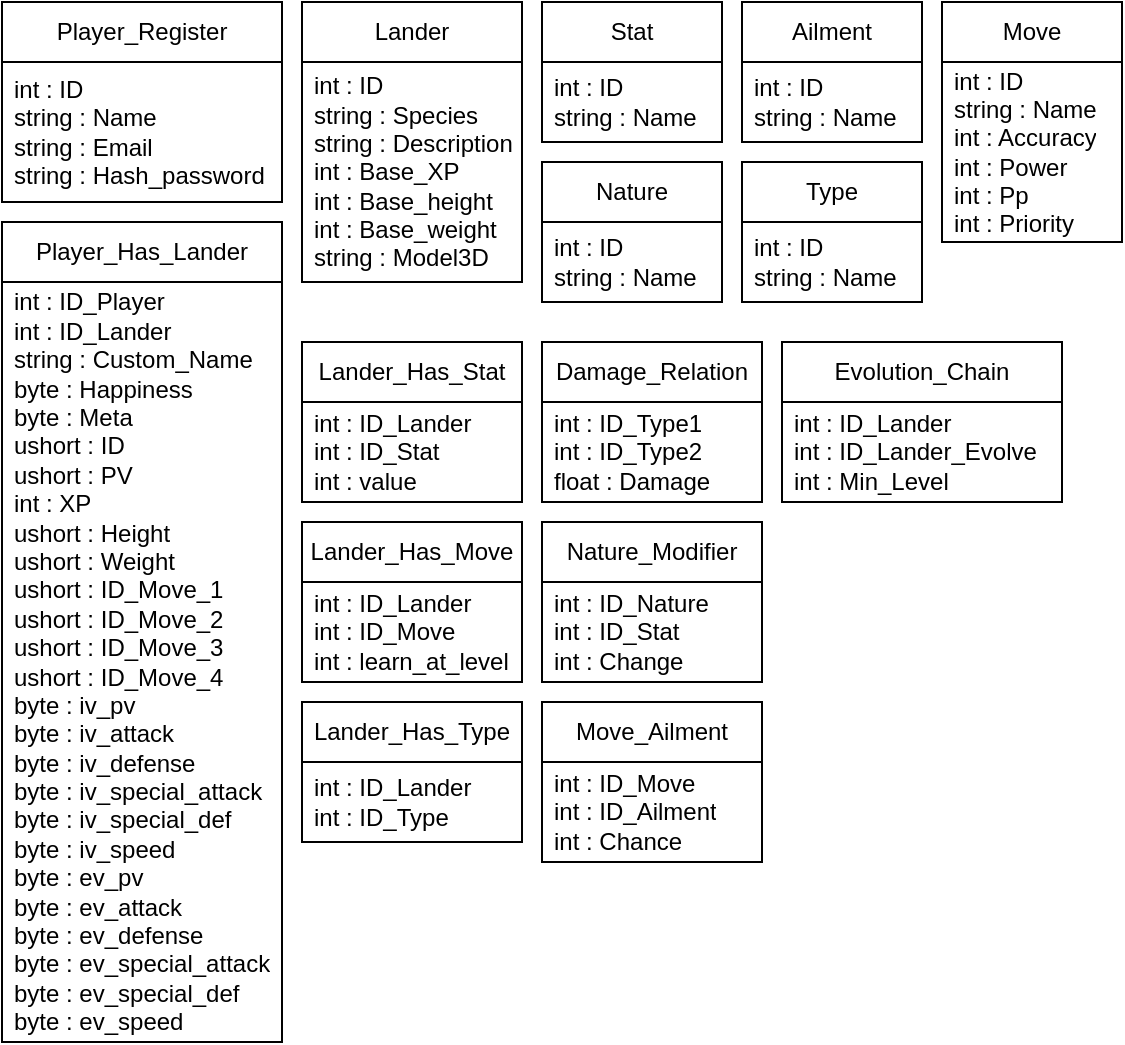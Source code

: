 <mxfile version="22.1.16" type="device">
  <diagram name="Page-1" id="2wWBfLIUEvXcu9fe9H7y">
    <mxGraphModel dx="988" dy="170" grid="0" gridSize="10" guides="1" tooltips="1" connect="1" arrows="1" fold="1" page="0" pageScale="1" pageWidth="827" pageHeight="1169" math="0" shadow="0">
      <root>
        <mxCell id="0" />
        <mxCell id="1" parent="0" />
        <mxCell id="BkXP8FvIKMbAHmp7Yb6F-6" value="Player_Register" style="swimlane;fontStyle=0;childLayout=stackLayout;horizontal=1;startSize=30;horizontalStack=0;resizeParent=1;resizeParentMax=0;resizeLast=0;collapsible=1;marginBottom=0;whiteSpace=wrap;html=1;" vertex="1" parent="1">
          <mxGeometry x="320" y="430" width="140" height="100" as="geometry" />
        </mxCell>
        <mxCell id="BkXP8FvIKMbAHmp7Yb6F-7" value="int : ID&lt;br&gt;string : Name&lt;br&gt;string : Email&lt;br&gt;string : Hash_password" style="text;strokeColor=none;fillColor=none;align=left;verticalAlign=middle;spacingLeft=4;spacingRight=4;overflow=hidden;points=[[0,0.5],[1,0.5]];portConstraint=eastwest;rotatable=0;whiteSpace=wrap;html=1;" vertex="1" parent="BkXP8FvIKMbAHmp7Yb6F-6">
          <mxGeometry y="30" width="140" height="70" as="geometry" />
        </mxCell>
        <mxCell id="BkXP8FvIKMbAHmp7Yb6F-10" value="Lander" style="swimlane;fontStyle=0;childLayout=stackLayout;horizontal=1;startSize=30;horizontalStack=0;resizeParent=1;resizeParentMax=0;resizeLast=0;collapsible=1;marginBottom=0;whiteSpace=wrap;html=1;" vertex="1" parent="1">
          <mxGeometry x="470" y="430" width="110" height="140" as="geometry" />
        </mxCell>
        <mxCell id="BkXP8FvIKMbAHmp7Yb6F-11" value="int : ID&lt;br&gt;string : Species&lt;br&gt;string : Description&lt;br&gt;int : Base_XP&lt;br&gt;int : Base_height&lt;br&gt;int : Base_weight&lt;br&gt;string : Model3D" style="text;strokeColor=none;fillColor=none;align=left;verticalAlign=middle;spacingLeft=4;spacingRight=4;overflow=hidden;points=[[0,0.5],[1,0.5]];portConstraint=eastwest;rotatable=0;whiteSpace=wrap;html=1;" vertex="1" parent="BkXP8FvIKMbAHmp7Yb6F-10">
          <mxGeometry y="30" width="110" height="110" as="geometry" />
        </mxCell>
        <mxCell id="BkXP8FvIKMbAHmp7Yb6F-12" value="Stat" style="swimlane;fontStyle=0;childLayout=stackLayout;horizontal=1;startSize=30;horizontalStack=0;resizeParent=1;resizeParentMax=0;resizeLast=0;collapsible=1;marginBottom=0;whiteSpace=wrap;html=1;" vertex="1" parent="1">
          <mxGeometry x="590" y="430" width="90" height="70" as="geometry" />
        </mxCell>
        <mxCell id="BkXP8FvIKMbAHmp7Yb6F-13" value="int : ID&lt;br&gt;string : Name" style="text;strokeColor=none;fillColor=none;align=left;verticalAlign=middle;spacingLeft=4;spacingRight=4;overflow=hidden;points=[[0,0.5],[1,0.5]];portConstraint=eastwest;rotatable=0;whiteSpace=wrap;html=1;" vertex="1" parent="BkXP8FvIKMbAHmp7Yb6F-12">
          <mxGeometry y="30" width="90" height="40" as="geometry" />
        </mxCell>
        <mxCell id="BkXP8FvIKMbAHmp7Yb6F-14" value="Move" style="swimlane;fontStyle=0;childLayout=stackLayout;horizontal=1;startSize=30;horizontalStack=0;resizeParent=1;resizeParentMax=0;resizeLast=0;collapsible=1;marginBottom=0;whiteSpace=wrap;html=1;" vertex="1" parent="1">
          <mxGeometry x="790" y="430" width="90" height="120" as="geometry" />
        </mxCell>
        <mxCell id="BkXP8FvIKMbAHmp7Yb6F-15" value="int : ID&lt;br&gt;string : Name&lt;br&gt;int : Accuracy&lt;br&gt;int : Power&lt;br&gt;int : Pp&lt;br&gt;int : Priority" style="text;strokeColor=none;fillColor=none;align=left;verticalAlign=middle;spacingLeft=4;spacingRight=4;overflow=hidden;points=[[0,0.5],[1,0.5]];portConstraint=eastwest;rotatable=0;whiteSpace=wrap;html=1;" vertex="1" parent="BkXP8FvIKMbAHmp7Yb6F-14">
          <mxGeometry y="30" width="90" height="90" as="geometry" />
        </mxCell>
        <mxCell id="BkXP8FvIKMbAHmp7Yb6F-16" value="Nature" style="swimlane;fontStyle=0;childLayout=stackLayout;horizontal=1;startSize=30;horizontalStack=0;resizeParent=1;resizeParentMax=0;resizeLast=0;collapsible=1;marginBottom=0;whiteSpace=wrap;html=1;" vertex="1" parent="1">
          <mxGeometry x="590" y="510" width="90" height="70" as="geometry" />
        </mxCell>
        <mxCell id="BkXP8FvIKMbAHmp7Yb6F-17" value="int : ID&lt;br&gt;string : Name" style="text;strokeColor=none;fillColor=none;align=left;verticalAlign=middle;spacingLeft=4;spacingRight=4;overflow=hidden;points=[[0,0.5],[1,0.5]];portConstraint=eastwest;rotatable=0;whiteSpace=wrap;html=1;" vertex="1" parent="BkXP8FvIKMbAHmp7Yb6F-16">
          <mxGeometry y="30" width="90" height="40" as="geometry" />
        </mxCell>
        <mxCell id="BkXP8FvIKMbAHmp7Yb6F-18" value="Ailment" style="swimlane;fontStyle=0;childLayout=stackLayout;horizontal=1;startSize=30;horizontalStack=0;resizeParent=1;resizeParentMax=0;resizeLast=0;collapsible=1;marginBottom=0;whiteSpace=wrap;html=1;" vertex="1" parent="1">
          <mxGeometry x="690" y="430" width="90" height="70" as="geometry" />
        </mxCell>
        <mxCell id="BkXP8FvIKMbAHmp7Yb6F-19" value="int : ID&lt;br&gt;string : Name" style="text;strokeColor=none;fillColor=none;align=left;verticalAlign=middle;spacingLeft=4;spacingRight=4;overflow=hidden;points=[[0,0.5],[1,0.5]];portConstraint=eastwest;rotatable=0;whiteSpace=wrap;html=1;" vertex="1" parent="BkXP8FvIKMbAHmp7Yb6F-18">
          <mxGeometry y="30" width="90" height="40" as="geometry" />
        </mxCell>
        <mxCell id="BkXP8FvIKMbAHmp7Yb6F-20" value="Type" style="swimlane;fontStyle=0;childLayout=stackLayout;horizontal=1;startSize=30;horizontalStack=0;resizeParent=1;resizeParentMax=0;resizeLast=0;collapsible=1;marginBottom=0;whiteSpace=wrap;html=1;" vertex="1" parent="1">
          <mxGeometry x="690" y="510" width="90" height="70" as="geometry" />
        </mxCell>
        <mxCell id="BkXP8FvIKMbAHmp7Yb6F-21" value="int : ID&lt;br&gt;string : Name" style="text;strokeColor=none;fillColor=none;align=left;verticalAlign=middle;spacingLeft=4;spacingRight=4;overflow=hidden;points=[[0,0.5],[1,0.5]];portConstraint=eastwest;rotatable=0;whiteSpace=wrap;html=1;" vertex="1" parent="BkXP8FvIKMbAHmp7Yb6F-20">
          <mxGeometry y="30" width="90" height="40" as="geometry" />
        </mxCell>
        <mxCell id="BkXP8FvIKMbAHmp7Yb6F-22" value="Lander_Has_Stat" style="swimlane;fontStyle=0;childLayout=stackLayout;horizontal=1;startSize=30;horizontalStack=0;resizeParent=1;resizeParentMax=0;resizeLast=0;collapsible=1;marginBottom=0;whiteSpace=wrap;html=1;" vertex="1" parent="1">
          <mxGeometry x="470" y="600" width="110" height="80" as="geometry">
            <mxRectangle x="470" y="580" width="130" height="30" as="alternateBounds" />
          </mxGeometry>
        </mxCell>
        <mxCell id="BkXP8FvIKMbAHmp7Yb6F-23" value="int : ID_Lander&lt;br&gt;int : ID_Stat&lt;br&gt;int : value" style="text;strokeColor=none;fillColor=none;align=left;verticalAlign=middle;spacingLeft=4;spacingRight=4;overflow=hidden;points=[[0,0.5],[1,0.5]];portConstraint=eastwest;rotatable=0;whiteSpace=wrap;html=1;" vertex="1" parent="BkXP8FvIKMbAHmp7Yb6F-22">
          <mxGeometry y="30" width="110" height="50" as="geometry" />
        </mxCell>
        <mxCell id="BkXP8FvIKMbAHmp7Yb6F-24" value="Lander_Has_Type" style="swimlane;fontStyle=0;childLayout=stackLayout;horizontal=1;startSize=30;horizontalStack=0;resizeParent=1;resizeParentMax=0;resizeLast=0;collapsible=1;marginBottom=0;whiteSpace=wrap;html=1;" vertex="1" parent="1">
          <mxGeometry x="470" y="780" width="110" height="70" as="geometry">
            <mxRectangle x="470" y="580" width="130" height="30" as="alternateBounds" />
          </mxGeometry>
        </mxCell>
        <mxCell id="BkXP8FvIKMbAHmp7Yb6F-25" value="int : ID_Lander&lt;br&gt;int : ID_Type" style="text;strokeColor=none;fillColor=none;align=left;verticalAlign=middle;spacingLeft=4;spacingRight=4;overflow=hidden;points=[[0,0.5],[1,0.5]];portConstraint=eastwest;rotatable=0;whiteSpace=wrap;html=1;" vertex="1" parent="BkXP8FvIKMbAHmp7Yb6F-24">
          <mxGeometry y="30" width="110" height="40" as="geometry" />
        </mxCell>
        <mxCell id="BkXP8FvIKMbAHmp7Yb6F-26" value="Lander_Has_Move" style="swimlane;fontStyle=0;childLayout=stackLayout;horizontal=1;startSize=30;horizontalStack=0;resizeParent=1;resizeParentMax=0;resizeLast=0;collapsible=1;marginBottom=0;whiteSpace=wrap;html=1;" vertex="1" parent="1">
          <mxGeometry x="470" y="690" width="110" height="80" as="geometry">
            <mxRectangle x="470" y="580" width="130" height="30" as="alternateBounds" />
          </mxGeometry>
        </mxCell>
        <mxCell id="BkXP8FvIKMbAHmp7Yb6F-27" value="int : ID_Lander&lt;br&gt;int : ID_Move&lt;br&gt;int : learn_at_level" style="text;strokeColor=none;fillColor=none;align=left;verticalAlign=middle;spacingLeft=4;spacingRight=4;overflow=hidden;points=[[0,0.5],[1,0.5]];portConstraint=eastwest;rotatable=0;whiteSpace=wrap;html=1;" vertex="1" parent="BkXP8FvIKMbAHmp7Yb6F-26">
          <mxGeometry y="30" width="110" height="50" as="geometry" />
        </mxCell>
        <mxCell id="BkXP8FvIKMbAHmp7Yb6F-28" value="Damage_Relation" style="swimlane;fontStyle=0;childLayout=stackLayout;horizontal=1;startSize=30;horizontalStack=0;resizeParent=1;resizeParentMax=0;resizeLast=0;collapsible=1;marginBottom=0;whiteSpace=wrap;html=1;" vertex="1" parent="1">
          <mxGeometry x="590" y="600" width="110" height="80" as="geometry">
            <mxRectangle x="470" y="580" width="130" height="30" as="alternateBounds" />
          </mxGeometry>
        </mxCell>
        <mxCell id="BkXP8FvIKMbAHmp7Yb6F-29" value="int : ID_Type1&lt;br&gt;int : ID_Type2&lt;br&gt;float : Damage" style="text;strokeColor=none;fillColor=none;align=left;verticalAlign=middle;spacingLeft=4;spacingRight=4;overflow=hidden;points=[[0,0.5],[1,0.5]];portConstraint=eastwest;rotatable=0;whiteSpace=wrap;html=1;" vertex="1" parent="BkXP8FvIKMbAHmp7Yb6F-28">
          <mxGeometry y="30" width="110" height="50" as="geometry" />
        </mxCell>
        <mxCell id="BkXP8FvIKMbAHmp7Yb6F-30" value="Nature_Modifier" style="swimlane;fontStyle=0;childLayout=stackLayout;horizontal=1;startSize=30;horizontalStack=0;resizeParent=1;resizeParentMax=0;resizeLast=0;collapsible=1;marginBottom=0;whiteSpace=wrap;html=1;" vertex="1" parent="1">
          <mxGeometry x="590" y="690" width="110" height="80" as="geometry">
            <mxRectangle x="470" y="580" width="130" height="30" as="alternateBounds" />
          </mxGeometry>
        </mxCell>
        <mxCell id="BkXP8FvIKMbAHmp7Yb6F-31" value="int : ID_Nature&lt;br&gt;int : ID_Stat&lt;br&gt;int : Change" style="text;strokeColor=none;fillColor=none;align=left;verticalAlign=middle;spacingLeft=4;spacingRight=4;overflow=hidden;points=[[0,0.5],[1,0.5]];portConstraint=eastwest;rotatable=0;whiteSpace=wrap;html=1;" vertex="1" parent="BkXP8FvIKMbAHmp7Yb6F-30">
          <mxGeometry y="30" width="110" height="50" as="geometry" />
        </mxCell>
        <mxCell id="BkXP8FvIKMbAHmp7Yb6F-32" value="Move_Ailment" style="swimlane;fontStyle=0;childLayout=stackLayout;horizontal=1;startSize=30;horizontalStack=0;resizeParent=1;resizeParentMax=0;resizeLast=0;collapsible=1;marginBottom=0;whiteSpace=wrap;html=1;" vertex="1" parent="1">
          <mxGeometry x="590" y="780" width="110" height="80" as="geometry">
            <mxRectangle x="470" y="580" width="130" height="30" as="alternateBounds" />
          </mxGeometry>
        </mxCell>
        <mxCell id="BkXP8FvIKMbAHmp7Yb6F-33" value="int : ID_Move&lt;br&gt;int : ID_Ailment&lt;br&gt;int : Chance" style="text;strokeColor=none;fillColor=none;align=left;verticalAlign=middle;spacingLeft=4;spacingRight=4;overflow=hidden;points=[[0,0.5],[1,0.5]];portConstraint=eastwest;rotatable=0;whiteSpace=wrap;html=1;" vertex="1" parent="BkXP8FvIKMbAHmp7Yb6F-32">
          <mxGeometry y="30" width="110" height="50" as="geometry" />
        </mxCell>
        <mxCell id="BkXP8FvIKMbAHmp7Yb6F-34" value="Evolution_Chain" style="swimlane;fontStyle=0;childLayout=stackLayout;horizontal=1;startSize=30;horizontalStack=0;resizeParent=1;resizeParentMax=0;resizeLast=0;collapsible=1;marginBottom=0;whiteSpace=wrap;html=1;" vertex="1" parent="1">
          <mxGeometry x="710" y="600" width="140" height="80" as="geometry">
            <mxRectangle x="470" y="580" width="130" height="30" as="alternateBounds" />
          </mxGeometry>
        </mxCell>
        <mxCell id="BkXP8FvIKMbAHmp7Yb6F-35" value="int : ID_Lander&lt;br&gt;int : ID_Lander_Evolve&lt;br&gt;int : Min_Level" style="text;strokeColor=none;fillColor=none;align=left;verticalAlign=middle;spacingLeft=4;spacingRight=4;overflow=hidden;points=[[0,0.5],[1,0.5]];portConstraint=eastwest;rotatable=0;whiteSpace=wrap;html=1;" vertex="1" parent="BkXP8FvIKMbAHmp7Yb6F-34">
          <mxGeometry y="30" width="140" height="50" as="geometry" />
        </mxCell>
        <mxCell id="BkXP8FvIKMbAHmp7Yb6F-36" value="Player_Has_Lander" style="swimlane;fontStyle=0;childLayout=stackLayout;horizontal=1;startSize=30;horizontalStack=0;resizeParent=1;resizeParentMax=0;resizeLast=0;collapsible=1;marginBottom=0;whiteSpace=wrap;html=1;" vertex="1" parent="1">
          <mxGeometry x="320" y="540" width="140" height="410" as="geometry" />
        </mxCell>
        <mxCell id="BkXP8FvIKMbAHmp7Yb6F-37" value="int : ID_Player&lt;br&gt;int : ID_Lander&lt;br&gt;string : Custom_Name&lt;br&gt;byte : Happiness&lt;br&gt;byte : Meta&lt;br&gt;ushort : ID&lt;br&gt;ushort : PV&lt;br&gt;int : XP&lt;br&gt;ushort : Height&lt;br&gt;ushort : Weight&lt;br&gt;ushort : ID_Move_1&lt;br&gt;ushort : ID_Move_2&lt;br&gt;ushort : ID_Move_3&lt;br&gt;ushort : ID_Move_4&lt;br&gt;byte : iv_pv&lt;br&gt;byte : iv_attack&lt;br&gt;byte : iv_defense&lt;br&gt;byte : iv_special_attack&lt;br&gt;byte : iv_special_def&lt;br&gt;byte : iv_speed&lt;br&gt;byte : ev_pv&lt;br&gt;byte : ev_attack&lt;br&gt;byte : ev_defense&lt;br&gt;byte : ev_special_attack&lt;br&gt;byte : ev_special_def&lt;br&gt;byte : ev_speed" style="text;strokeColor=none;fillColor=none;align=left;verticalAlign=middle;spacingLeft=4;spacingRight=4;overflow=hidden;points=[[0,0.5],[1,0.5]];portConstraint=eastwest;rotatable=0;whiteSpace=wrap;html=1;" vertex="1" parent="BkXP8FvIKMbAHmp7Yb6F-36">
          <mxGeometry y="30" width="140" height="380" as="geometry" />
        </mxCell>
      </root>
    </mxGraphModel>
  </diagram>
</mxfile>
